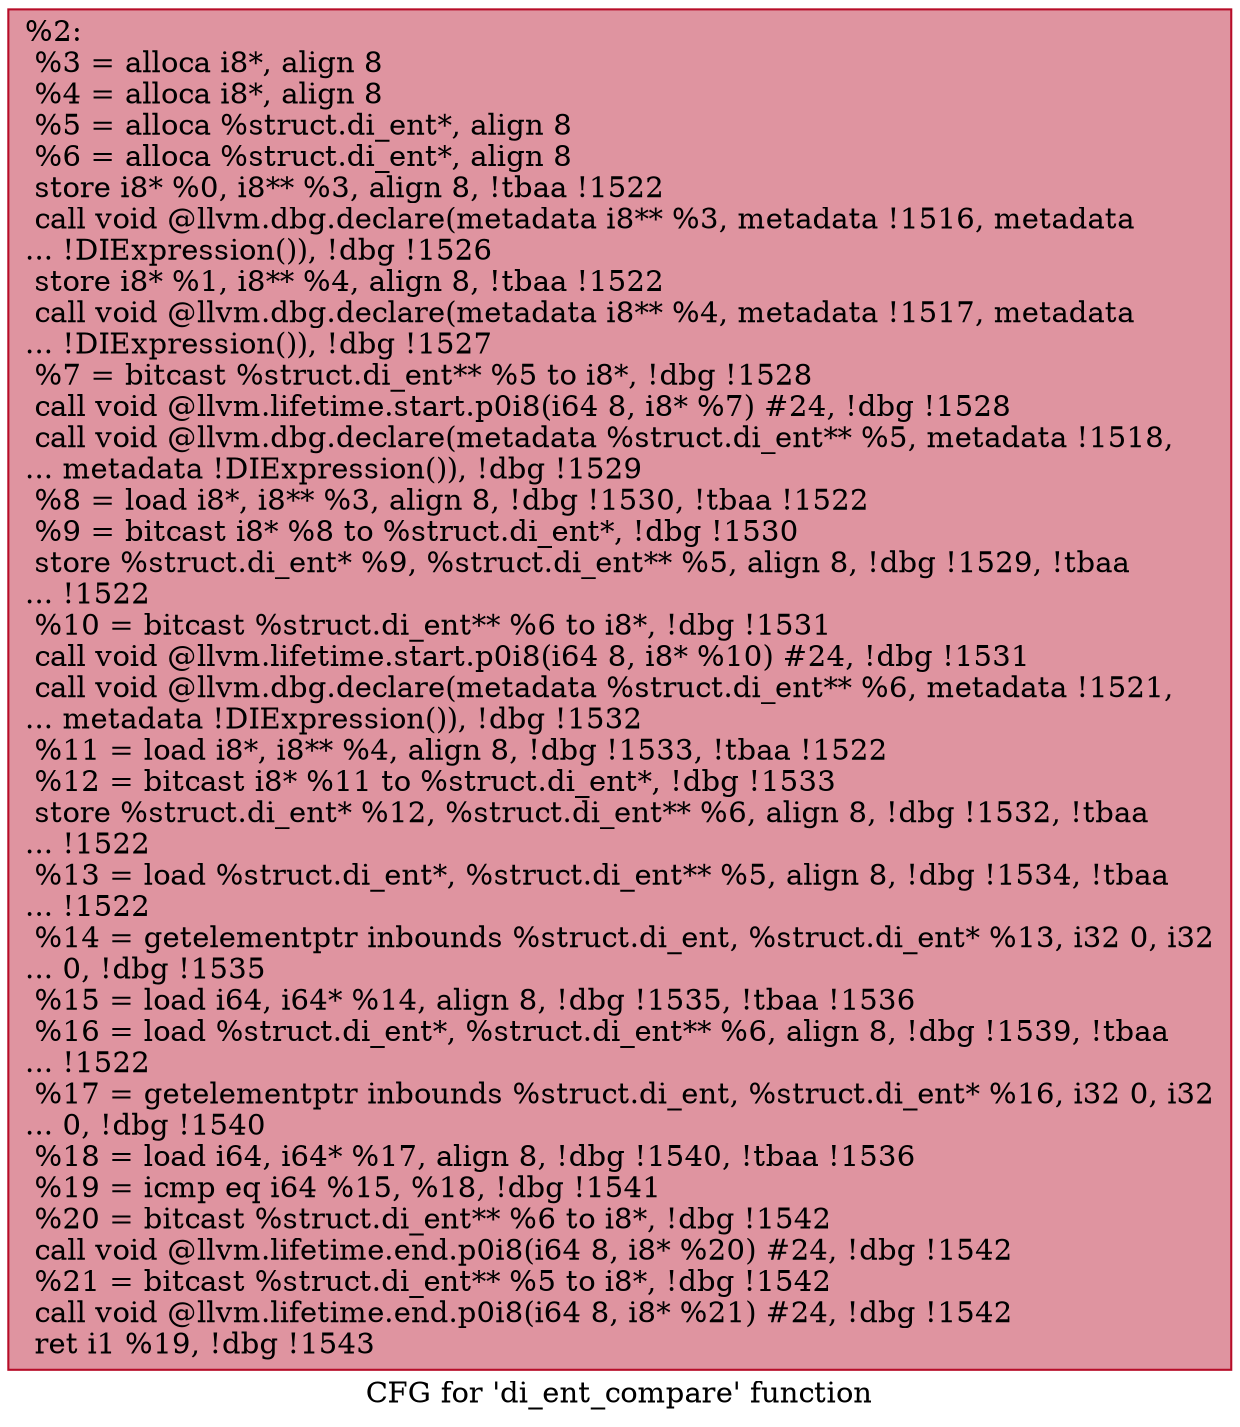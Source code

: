 digraph "CFG for 'di_ent_compare' function" {
	label="CFG for 'di_ent_compare' function";

	Node0x23d3af0 [shape=record,color="#b70d28ff", style=filled, fillcolor="#b70d2870",label="{%2:\l  %3 = alloca i8*, align 8\l  %4 = alloca i8*, align 8\l  %5 = alloca %struct.di_ent*, align 8\l  %6 = alloca %struct.di_ent*, align 8\l  store i8* %0, i8** %3, align 8, !tbaa !1522\l  call void @llvm.dbg.declare(metadata i8** %3, metadata !1516, metadata\l... !DIExpression()), !dbg !1526\l  store i8* %1, i8** %4, align 8, !tbaa !1522\l  call void @llvm.dbg.declare(metadata i8** %4, metadata !1517, metadata\l... !DIExpression()), !dbg !1527\l  %7 = bitcast %struct.di_ent** %5 to i8*, !dbg !1528\l  call void @llvm.lifetime.start.p0i8(i64 8, i8* %7) #24, !dbg !1528\l  call void @llvm.dbg.declare(metadata %struct.di_ent** %5, metadata !1518,\l... metadata !DIExpression()), !dbg !1529\l  %8 = load i8*, i8** %3, align 8, !dbg !1530, !tbaa !1522\l  %9 = bitcast i8* %8 to %struct.di_ent*, !dbg !1530\l  store %struct.di_ent* %9, %struct.di_ent** %5, align 8, !dbg !1529, !tbaa\l... !1522\l  %10 = bitcast %struct.di_ent** %6 to i8*, !dbg !1531\l  call void @llvm.lifetime.start.p0i8(i64 8, i8* %10) #24, !dbg !1531\l  call void @llvm.dbg.declare(metadata %struct.di_ent** %6, metadata !1521,\l... metadata !DIExpression()), !dbg !1532\l  %11 = load i8*, i8** %4, align 8, !dbg !1533, !tbaa !1522\l  %12 = bitcast i8* %11 to %struct.di_ent*, !dbg !1533\l  store %struct.di_ent* %12, %struct.di_ent** %6, align 8, !dbg !1532, !tbaa\l... !1522\l  %13 = load %struct.di_ent*, %struct.di_ent** %5, align 8, !dbg !1534, !tbaa\l... !1522\l  %14 = getelementptr inbounds %struct.di_ent, %struct.di_ent* %13, i32 0, i32\l... 0, !dbg !1535\l  %15 = load i64, i64* %14, align 8, !dbg !1535, !tbaa !1536\l  %16 = load %struct.di_ent*, %struct.di_ent** %6, align 8, !dbg !1539, !tbaa\l... !1522\l  %17 = getelementptr inbounds %struct.di_ent, %struct.di_ent* %16, i32 0, i32\l... 0, !dbg !1540\l  %18 = load i64, i64* %17, align 8, !dbg !1540, !tbaa !1536\l  %19 = icmp eq i64 %15, %18, !dbg !1541\l  %20 = bitcast %struct.di_ent** %6 to i8*, !dbg !1542\l  call void @llvm.lifetime.end.p0i8(i64 8, i8* %20) #24, !dbg !1542\l  %21 = bitcast %struct.di_ent** %5 to i8*, !dbg !1542\l  call void @llvm.lifetime.end.p0i8(i64 8, i8* %21) #24, !dbg !1542\l  ret i1 %19, !dbg !1543\l}"];
}
